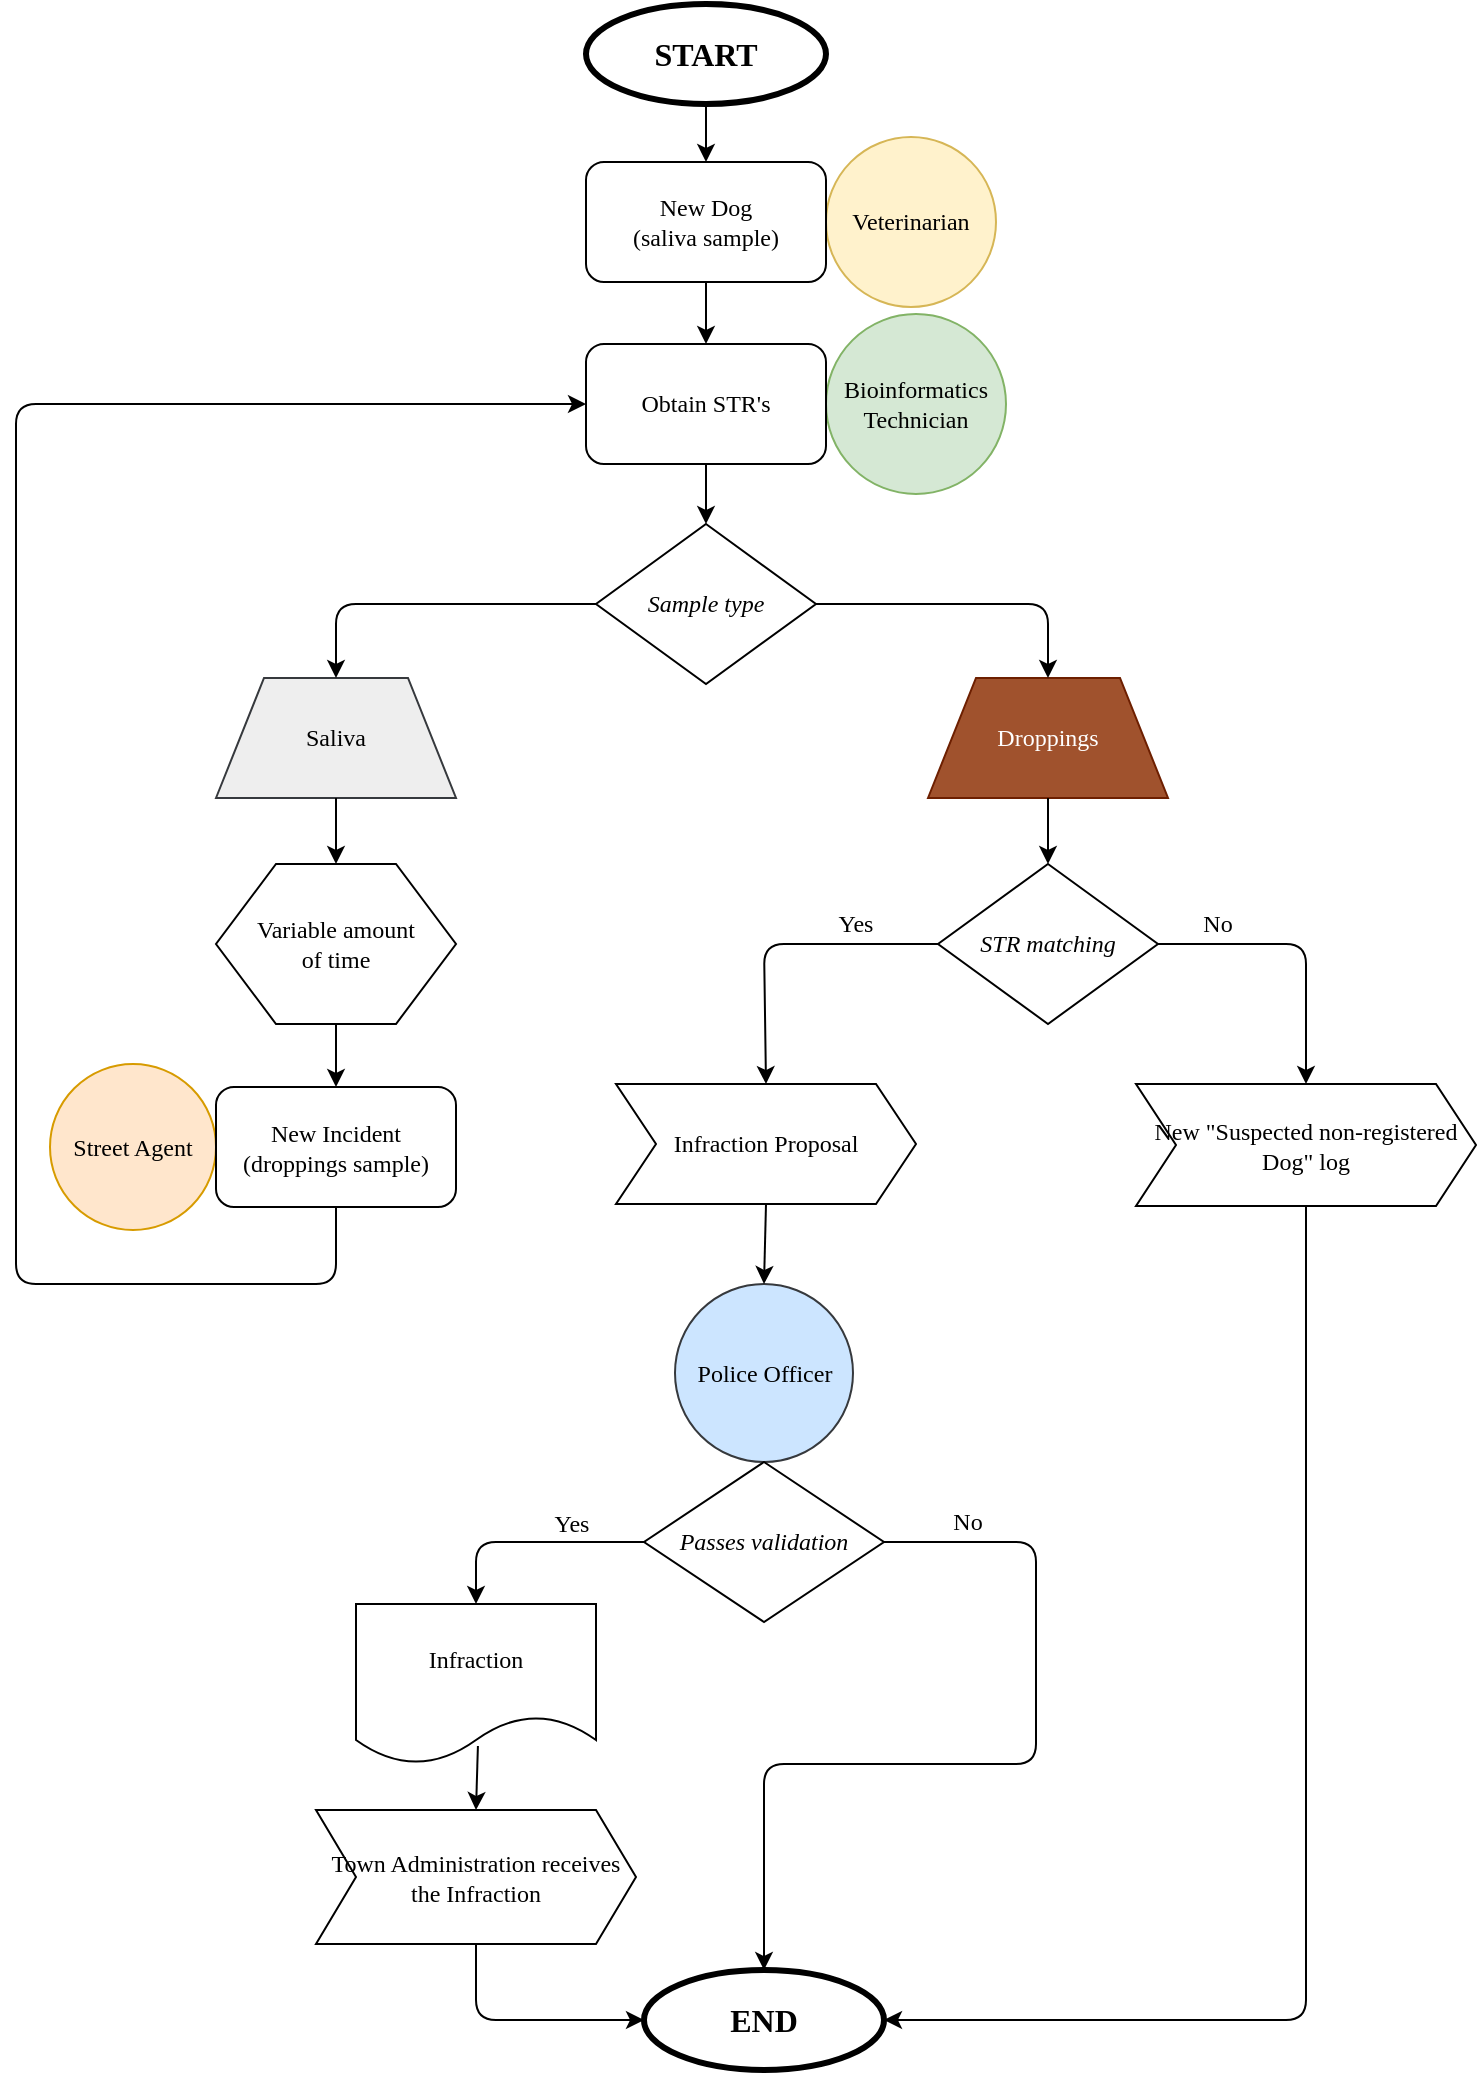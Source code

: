 <mxfile version="10.5.4" type="device"><diagram id="f3RZYyvdRFLZMPqU61Du" name="Page-1"><mxGraphModel dx="1324" dy="746" grid="1" gridSize="10" guides="1" tooltips="1" connect="1" arrows="1" fold="1" page="1" pageScale="1" pageWidth="850" pageHeight="1100" math="0" shadow="0"><root><mxCell id="0"/><mxCell id="1" parent="0"/><mxCell id="i_7L5sgX7-c7rfTBSonx-4" value="&lt;h2&gt;&lt;font style=&quot;font-size: 16px&quot;&gt;START&lt;/font&gt;&lt;/h2&gt;" style="ellipse;whiteSpace=wrap;html=1;fontFamily=Ubuntu;labelBackgroundColor=none;strokeWidth=3;" parent="1" vertex="1"><mxGeometry x="355" y="40" width="120" height="50" as="geometry"/></mxCell><mxCell id="i_7L5sgX7-c7rfTBSonx-5" value="" style="endArrow=classic;html=1;exitX=0.5;exitY=1;exitDx=0;exitDy=0;fontFamily=Ubuntu;entryX=0.5;entryY=0;entryDx=0;entryDy=0;entryPerimeter=0;" parent="1" source="i_7L5sgX7-c7rfTBSonx-4" target="i_7L5sgX7-c7rfTBSonx-43" edge="1"><mxGeometry width="50" height="50" relative="1" as="geometry"><mxPoint x="360" y="363" as="sourcePoint"/><mxPoint x="415" y="73" as="targetPoint"/></mxGeometry></mxCell><mxCell id="i_7L5sgX7-c7rfTBSonx-10" value="&lt;h2 style=&quot;font-size: 16px&quot;&gt;&lt;font style=&quot;font-size: 16px&quot;&gt;END&lt;/font&gt;&lt;/h2&gt;" style="ellipse;whiteSpace=wrap;html=1;fontFamily=Ubuntu;strokeWidth=3;" parent="1" vertex="1"><mxGeometry x="384" y="1023" width="120" height="50" as="geometry"/></mxCell><mxCell id="i_7L5sgX7-c7rfTBSonx-15" value="&lt;div&gt;Veterinarian&lt;br&gt;&lt;/div&gt;" style="ellipse;whiteSpace=wrap;html=1;aspect=fixed;fontFamily=Ubuntu;fillColor=#fff2cc;strokeColor=#d6b656;" parent="1" vertex="1"><mxGeometry x="475" y="106.5" width="85" height="85" as="geometry"/></mxCell><mxCell id="i_7L5sgX7-c7rfTBSonx-16" value="&lt;div&gt;&lt;div&gt;&lt;span&gt;Bioinformatics Technician&lt;/span&gt;&lt;/div&gt;&lt;/div&gt;" style="ellipse;whiteSpace=wrap;html=1;aspect=fixed;fontFamily=Ubuntu;fillColor=#d5e8d4;strokeColor=#82b366;" parent="1" vertex="1"><mxGeometry x="475" y="195" width="90" height="90" as="geometry"/></mxCell><mxCell id="i_7L5sgX7-c7rfTBSonx-20" value="&lt;div&gt;&lt;div&gt;Street Agent&lt;br&gt;&lt;/div&gt;&lt;/div&gt;" style="ellipse;whiteSpace=wrap;html=1;aspect=fixed;fontFamily=Ubuntu;fillColor=#ffe6cc;strokeColor=#d79b00;" parent="1" vertex="1"><mxGeometry x="87" y="570" width="83" height="83" as="geometry"/></mxCell><mxCell id="i_7L5sgX7-c7rfTBSonx-24" value="Police Officer" style="ellipse;whiteSpace=wrap;html=1;aspect=fixed;fontFamily=Ubuntu;fillColor=#cce5ff;strokeColor=#36393d;" parent="1" vertex="1"><mxGeometry x="399.5" y="680" width="89" height="89" as="geometry"/></mxCell><mxCell id="i_7L5sgX7-c7rfTBSonx-2" value="&lt;i&gt;&lt;font style=&quot;font-size: 12px&quot;&gt;Sample type&lt;/font&gt;&lt;/i&gt;" style="rhombus;whiteSpace=wrap;html=1;rounded=0;shadow=0;labelBackgroundColor=none;strokeColor=#000000;strokeWidth=1;fillColor=#ffffff;fontFamily=Ubuntu;fontSize=8;fontColor=#000000;align=center;" parent="1" vertex="1"><mxGeometry x="360" y="300" width="110" height="80" as="geometry"/></mxCell><mxCell id="i_7L5sgX7-c7rfTBSonx-34" value="Saliva" style="shape=trapezoid;perimeter=trapezoidPerimeter;whiteSpace=wrap;html=1;labelBackgroundColor=none;strokeWidth=1;fontFamily=Ubuntu;fontSize=12;fillColor=#eeeeee;strokeColor=#36393d;" parent="1" vertex="1"><mxGeometry x="170" y="377" width="120" height="60" as="geometry"/></mxCell><mxCell id="i_7L5sgX7-c7rfTBSonx-35" value="Droppings" style="shape=trapezoid;perimeter=trapezoidPerimeter;whiteSpace=wrap;html=1;labelBackgroundColor=none;strokeWidth=1;fontFamily=Ubuntu;fontSize=12;fillColor=#a0522d;strokeColor=#6D1F00;fontColor=#ffffff;" parent="1" vertex="1"><mxGeometry x="526" y="377" width="120" height="60" as="geometry"/></mxCell><mxCell id="i_7L5sgX7-c7rfTBSonx-36" value="" style="endArrow=classic;html=1;fontFamily=Ubuntu;fontSize=12;entryX=0.5;entryY=0;entryDx=0;entryDy=0;exitX=0;exitY=0.5;exitDx=0;exitDy=0;" parent="1" source="i_7L5sgX7-c7rfTBSonx-2" target="i_7L5sgX7-c7rfTBSonx-34" edge="1"><mxGeometry width="50" height="50" relative="1" as="geometry"><mxPoint x="200" y="1117" as="sourcePoint"/><mxPoint x="250" y="1067" as="targetPoint"/><Array as="points"><mxPoint x="230" y="340"/><mxPoint x="230" y="367"/></Array></mxGeometry></mxCell><mxCell id="i_7L5sgX7-c7rfTBSonx-46" value="" style="edgeStyle=orthogonalEdgeStyle;rounded=0;orthogonalLoop=1;jettySize=auto;html=1;fontFamily=Ubuntu;fontSize=12;" parent="1" source="i_7L5sgX7-c7rfTBSonx-43" target="i_7L5sgX7-c7rfTBSonx-45" edge="1"><mxGeometry relative="1" as="geometry"/></mxCell><mxCell id="i_7L5sgX7-c7rfTBSonx-43" value="&lt;div&gt;New Dog &lt;br&gt;&lt;/div&gt;&lt;div&gt;(saliva sample)&lt;/div&gt;" style="rounded=1;whiteSpace=wrap;html=1;labelBackgroundColor=none;strokeWidth=1;fontFamily=Ubuntu;fontSize=12;" parent="1" vertex="1"><mxGeometry x="355" y="119" width="120" height="60" as="geometry"/></mxCell><mxCell id="i_7L5sgX7-c7rfTBSonx-45" value="&lt;div&gt;Obtain STR's&lt;/div&gt;" style="rounded=1;whiteSpace=wrap;html=1;labelBackgroundColor=none;strokeWidth=1;fontFamily=Ubuntu;fontSize=12;" parent="1" vertex="1"><mxGeometry x="355" y="210" width="120" height="60" as="geometry"/></mxCell><mxCell id="i_7L5sgX7-c7rfTBSonx-47" value="" style="endArrow=classic;html=1;fontFamily=Ubuntu;fontSize=12;exitX=0.5;exitY=1;exitDx=0;exitDy=0;entryX=0.5;entryY=0;entryDx=0;entryDy=0;" parent="1" source="i_7L5sgX7-c7rfTBSonx-45" target="i_7L5sgX7-c7rfTBSonx-2" edge="1"><mxGeometry width="50" height="50" relative="1" as="geometry"><mxPoint x="280" y="353" as="sourcePoint"/><mxPoint x="330" y="303" as="targetPoint"/></mxGeometry></mxCell><mxCell id="i_7L5sgX7-c7rfTBSonx-56" value="" style="endArrow=classic;html=1;fontFamily=Ubuntu;fontSize=12;exitX=0.5;exitY=1;exitDx=0;exitDy=0;entryX=0;entryY=0.5;entryDx=0;entryDy=0;" parent="1" source="i_7L5sgX7-c7rfTBSonx-57" target="i_7L5sgX7-c7rfTBSonx-45" edge="1"><mxGeometry width="50" height="50" relative="1" as="geometry"><mxPoint x="305" y="583" as="sourcePoint"/><mxPoint x="330" y="293" as="targetPoint"/><Array as="points"><mxPoint x="230" y="680"/><mxPoint x="150" y="680"/><mxPoint x="70" y="680"/><mxPoint x="70" y="443"/><mxPoint x="70" y="240"/></Array></mxGeometry></mxCell><mxCell id="i_7L5sgX7-c7rfTBSonx-57" value="&lt;div&gt;New Incident&lt;/div&gt;&lt;div&gt;(droppings sample)&lt;br&gt;&lt;/div&gt;" style="rounded=1;whiteSpace=wrap;html=1;labelBackgroundColor=none;strokeWidth=1;fontFamily=Ubuntu;fontSize=12;" parent="1" vertex="1"><mxGeometry x="170" y="581.5" width="120" height="60" as="geometry"/></mxCell><mxCell id="i_7L5sgX7-c7rfTBSonx-58" value="&lt;div&gt;Variable amount &lt;br&gt;&lt;/div&gt;&lt;div&gt;of time&lt;/div&gt;" style="shape=hexagon;perimeter=hexagonPerimeter2;whiteSpace=wrap;html=1;labelBackgroundColor=none;strokeWidth=1;fontFamily=Ubuntu;fontSize=12;" parent="1" vertex="1"><mxGeometry x="170" y="470" width="120" height="80" as="geometry"/></mxCell><mxCell id="i_7L5sgX7-c7rfTBSonx-59" value="" style="endArrow=classic;html=1;fontFamily=Ubuntu;fontSize=12;exitX=0.5;exitY=1;exitDx=0;exitDy=0;entryX=0.5;entryY=0;entryDx=0;entryDy=0;" parent="1" source="i_7L5sgX7-c7rfTBSonx-34" target="i_7L5sgX7-c7rfTBSonx-58" edge="1"><mxGeometry width="50" height="50" relative="1" as="geometry"><mxPoint x="440" y="553" as="sourcePoint"/><mxPoint x="490" y="503" as="targetPoint"/></mxGeometry></mxCell><mxCell id="i_7L5sgX7-c7rfTBSonx-60" value="" style="endArrow=classic;html=1;fontFamily=Ubuntu;fontSize=12;exitX=0.5;exitY=1;exitDx=0;exitDy=0;entryX=0.5;entryY=0;entryDx=0;entryDy=0;" parent="1" source="i_7L5sgX7-c7rfTBSonx-58" target="i_7L5sgX7-c7rfTBSonx-57" edge="1"><mxGeometry width="50" height="50" relative="1" as="geometry"><mxPoint x="314" y="477" as="sourcePoint"/><mxPoint x="314" y="513" as="targetPoint"/></mxGeometry></mxCell><mxCell id="i_7L5sgX7-c7rfTBSonx-61" value="&lt;i&gt;&lt;font style=&quot;font-size: 12px&quot;&gt;STR matching&lt;/font&gt;&lt;/i&gt;" style="rhombus;whiteSpace=wrap;html=1;rounded=0;shadow=0;labelBackgroundColor=none;strokeColor=#000000;strokeWidth=1;fillColor=#ffffff;fontFamily=Ubuntu;fontSize=8;fontColor=#000000;align=center;" parent="1" vertex="1"><mxGeometry x="531" y="470" width="110" height="80" as="geometry"/></mxCell><mxCell id="i_7L5sgX7-c7rfTBSonx-62" value="" style="endArrow=classic;html=1;fontFamily=Ubuntu;fontSize=12;exitX=0.5;exitY=1;exitDx=0;exitDy=0;entryX=0.5;entryY=0;entryDx=0;entryDy=0;" parent="1" source="i_7L5sgX7-c7rfTBSonx-35" target="i_7L5sgX7-c7rfTBSonx-61" edge="1"><mxGeometry width="50" height="50" relative="1" as="geometry"><mxPoint x="600" y="523" as="sourcePoint"/><mxPoint x="650" y="473" as="targetPoint"/></mxGeometry></mxCell><mxCell id="i_7L5sgX7-c7rfTBSonx-64" value="" style="endArrow=classic;html=1;fontFamily=Ubuntu;fontSize=12;exitX=0;exitY=0.5;exitDx=0;exitDy=0;entryX=0.5;entryY=0;entryDx=0;entryDy=0;" parent="1" source="i_7L5sgX7-c7rfTBSonx-61" target="i_7L5sgX7-c7rfTBSonx-82" edge="1"><mxGeometry width="50" height="50" relative="1" as="geometry"><mxPoint x="440" y="603" as="sourcePoint"/><mxPoint x="450" y="623" as="targetPoint"/><Array as="points"><mxPoint x="444" y="510"/></Array></mxGeometry></mxCell><mxCell id="i_7L5sgX7-c7rfTBSonx-65" value="Yes" style="text;html=1;strokeColor=none;fillColor=none;align=center;verticalAlign=middle;whiteSpace=wrap;rounded=0;labelBackgroundColor=none;fontFamily=Ubuntu;fontSize=12;" parent="1" vertex="1"><mxGeometry x="470" y="490" width="40" height="20" as="geometry"/></mxCell><mxCell id="i_7L5sgX7-c7rfTBSonx-67" value="No" style="text;html=1;strokeColor=none;fillColor=none;align=center;verticalAlign=middle;whiteSpace=wrap;rounded=0;labelBackgroundColor=none;fontFamily=Ubuntu;fontSize=12;" parent="1" vertex="1"><mxGeometry x="651" y="490" width="40" height="20" as="geometry"/></mxCell><mxCell id="i_7L5sgX7-c7rfTBSonx-70" value="&lt;i&gt;&lt;font style=&quot;font-size: 12px&quot;&gt;Passes validation&lt;/font&gt;&lt;/i&gt;" style="rhombus;whiteSpace=wrap;html=1;rounded=0;shadow=0;labelBackgroundColor=none;strokeColor=#000000;strokeWidth=1;fillColor=#ffffff;fontFamily=Ubuntu;fontSize=8;fontColor=#000000;align=center;" parent="1" vertex="1"><mxGeometry x="384" y="769" width="120" height="80" as="geometry"/></mxCell><mxCell id="i_7L5sgX7-c7rfTBSonx-75" value="Infraction" style="shape=document;whiteSpace=wrap;html=1;boundedLbl=1;labelBackgroundColor=none;strokeWidth=1;fontFamily=Ubuntu;fontSize=12;" parent="1" vertex="1"><mxGeometry x="240" y="840" width="120" height="80" as="geometry"/></mxCell><mxCell id="i_7L5sgX7-c7rfTBSonx-76" value="" style="endArrow=classic;html=1;fontFamily=Ubuntu;fontSize=12;exitX=0.5;exitY=1;exitDx=0;exitDy=0;entryX=0.5;entryY=0;entryDx=0;entryDy=0;" parent="1" source="i_7L5sgX7-c7rfTBSonx-82" target="i_7L5sgX7-c7rfTBSonx-24" edge="1"><mxGeometry width="50" height="50" relative="1" as="geometry"><mxPoint x="450" y="683" as="sourcePoint"/><mxPoint x="360" y="693" as="targetPoint"/></mxGeometry></mxCell><mxCell id="i_7L5sgX7-c7rfTBSonx-77" value="" style="endArrow=classic;html=1;fontFamily=Ubuntu;fontSize=12;exitX=0;exitY=0.5;exitDx=0;exitDy=0;entryX=0.5;entryY=0;entryDx=0;entryDy=0;" parent="1" source="i_7L5sgX7-c7rfTBSonx-70" target="i_7L5sgX7-c7rfTBSonx-75" edge="1"><mxGeometry width="50" height="50" relative="1" as="geometry"><mxPoint x="240" y="853" as="sourcePoint"/><mxPoint x="290" y="803" as="targetPoint"/><Array as="points"><mxPoint x="300" y="809"/></Array></mxGeometry></mxCell><mxCell id="i_7L5sgX7-c7rfTBSonx-78" value="Yes" style="text;html=1;strokeColor=none;fillColor=none;align=center;verticalAlign=middle;whiteSpace=wrap;rounded=0;labelBackgroundColor=none;fontFamily=Ubuntu;fontSize=12;" parent="1" vertex="1"><mxGeometry x="328" y="790" width="40" height="20" as="geometry"/></mxCell><mxCell id="i_7L5sgX7-c7rfTBSonx-79" value="No" style="text;html=1;strokeColor=none;fillColor=none;align=center;verticalAlign=middle;whiteSpace=wrap;rounded=0;labelBackgroundColor=none;fontFamily=Ubuntu;fontSize=12;" parent="1" vertex="1"><mxGeometry x="526" y="789" width="40" height="20" as="geometry"/></mxCell><mxCell id="i_7L5sgX7-c7rfTBSonx-80" value="" style="endArrow=classic;html=1;fontFamily=Ubuntu;fontSize=12;exitX=1;exitY=0.5;exitDx=0;exitDy=0;entryX=0.5;entryY=0;entryDx=0;entryDy=0;" parent="1" source="i_7L5sgX7-c7rfTBSonx-70" target="i_7L5sgX7-c7rfTBSonx-10" edge="1"><mxGeometry width="50" height="50" relative="1" as="geometry"><mxPoint x="620" y="883" as="sourcePoint"/><mxPoint x="670" y="833" as="targetPoint"/><Array as="points"><mxPoint x="580" y="809"/><mxPoint x="580" y="920"/><mxPoint x="444" y="920"/></Array></mxGeometry></mxCell><mxCell id="i_7L5sgX7-c7rfTBSonx-82" value="Infraction Proposal" style="shape=step;perimeter=stepPerimeter;whiteSpace=wrap;html=1;fixedSize=1;labelBackgroundColor=none;strokeWidth=1;fontFamily=Ubuntu;fontSize=12;" parent="1" vertex="1"><mxGeometry x="370" y="580" width="150" height="60" as="geometry"/></mxCell><mxCell id="i_7L5sgX7-c7rfTBSonx-84" value="" style="endArrow=classic;html=1;fontFamily=Ubuntu;fontSize=12;exitX=0.5;exitY=1;exitDx=0;exitDy=0;entryX=1;entryY=0.5;entryDx=0;entryDy=0;" parent="1" source="i_7L5sgX7-c7rfTBSonx-83" target="i_7L5sgX7-c7rfTBSonx-10" edge="1"><mxGeometry width="50" height="50" relative="1" as="geometry"><mxPoint x="60" y="1063" as="sourcePoint"/><mxPoint x="110" y="1013" as="targetPoint"/><Array as="points"><mxPoint x="715" y="1048"/></Array></mxGeometry></mxCell><mxCell id="i_7L5sgX7-c7rfTBSonx-85" value="&lt;div&gt;Town Administration receives the Infraction&lt;/div&gt;" style="shape=step;perimeter=stepPerimeter;whiteSpace=wrap;html=1;fixedSize=1;labelBackgroundColor=none;strokeWidth=1;fontFamily=Ubuntu;fontSize=12;" parent="1" vertex="1"><mxGeometry x="220" y="943" width="160" height="67" as="geometry"/></mxCell><mxCell id="i_7L5sgX7-c7rfTBSonx-87" value="" style="endArrow=classic;html=1;fontFamily=Ubuntu;fontSize=12;exitX=1;exitY=0.5;exitDx=0;exitDy=0;entryX=0.5;entryY=0;entryDx=0;entryDy=0;" parent="1" source="i_7L5sgX7-c7rfTBSonx-2" target="i_7L5sgX7-c7rfTBSonx-35" edge="1"><mxGeometry width="50" height="50" relative="1" as="geometry"><mxPoint x="600" y="330" as="sourcePoint"/><mxPoint x="650" y="280" as="targetPoint"/><Array as="points"><mxPoint x="586" y="340"/></Array></mxGeometry></mxCell><mxCell id="i_7L5sgX7-c7rfTBSonx-83" value="New &quot;Suspected non-registered Dog&quot; log" style="shape=step;perimeter=stepPerimeter;whiteSpace=wrap;html=1;fixedSize=1;labelBackgroundColor=none;strokeWidth=1;fontFamily=Ubuntu;fontSize=12;" parent="1" vertex="1"><mxGeometry x="630" y="580" width="170" height="61" as="geometry"/></mxCell><mxCell id="i_7L5sgX7-c7rfTBSonx-90" value="" style="endArrow=classic;html=1;fontFamily=Ubuntu;fontSize=12;entryX=0.5;entryY=0;entryDx=0;entryDy=0;exitX=1;exitY=0.5;exitDx=0;exitDy=0;" parent="1" source="i_7L5sgX7-c7rfTBSonx-61" target="i_7L5sgX7-c7rfTBSonx-83" edge="1"><mxGeometry width="50" height="50" relative="1" as="geometry"><mxPoint x="641" y="510" as="sourcePoint"/><mxPoint x="696" y="623" as="targetPoint"/><Array as="points"><mxPoint x="715" y="510"/></Array></mxGeometry></mxCell><mxCell id="i_7L5sgX7-c7rfTBSonx-95" value="" style="endArrow=classic;html=1;fontFamily=Ubuntu;fontSize=12;exitX=0.5;exitY=1;exitDx=0;exitDy=0;entryX=0;entryY=0.5;entryDx=0;entryDy=0;" parent="1" source="i_7L5sgX7-c7rfTBSonx-85" target="i_7L5sgX7-c7rfTBSonx-10" edge="1"><mxGeometry width="50" height="50" relative="1" as="geometry"><mxPoint x="60" y="1150" as="sourcePoint"/><mxPoint x="110" y="1100" as="targetPoint"/><Array as="points"><mxPoint x="300" y="1048"/></Array></mxGeometry></mxCell><mxCell id="i_7L5sgX7-c7rfTBSonx-97" value="" style="endArrow=classic;html=1;fontFamily=Ubuntu;fontSize=12;exitX=0.508;exitY=0.888;exitDx=0;exitDy=0;exitPerimeter=0;entryX=0.5;entryY=0;entryDx=0;entryDy=0;" parent="1" source="i_7L5sgX7-c7rfTBSonx-75" target="i_7L5sgX7-c7rfTBSonx-85" edge="1"><mxGeometry width="50" height="50" relative="1" as="geometry"><mxPoint x="60" y="1150" as="sourcePoint"/><mxPoint x="110" y="1100" as="targetPoint"/></mxGeometry></mxCell></root></mxGraphModel></diagram></mxfile>